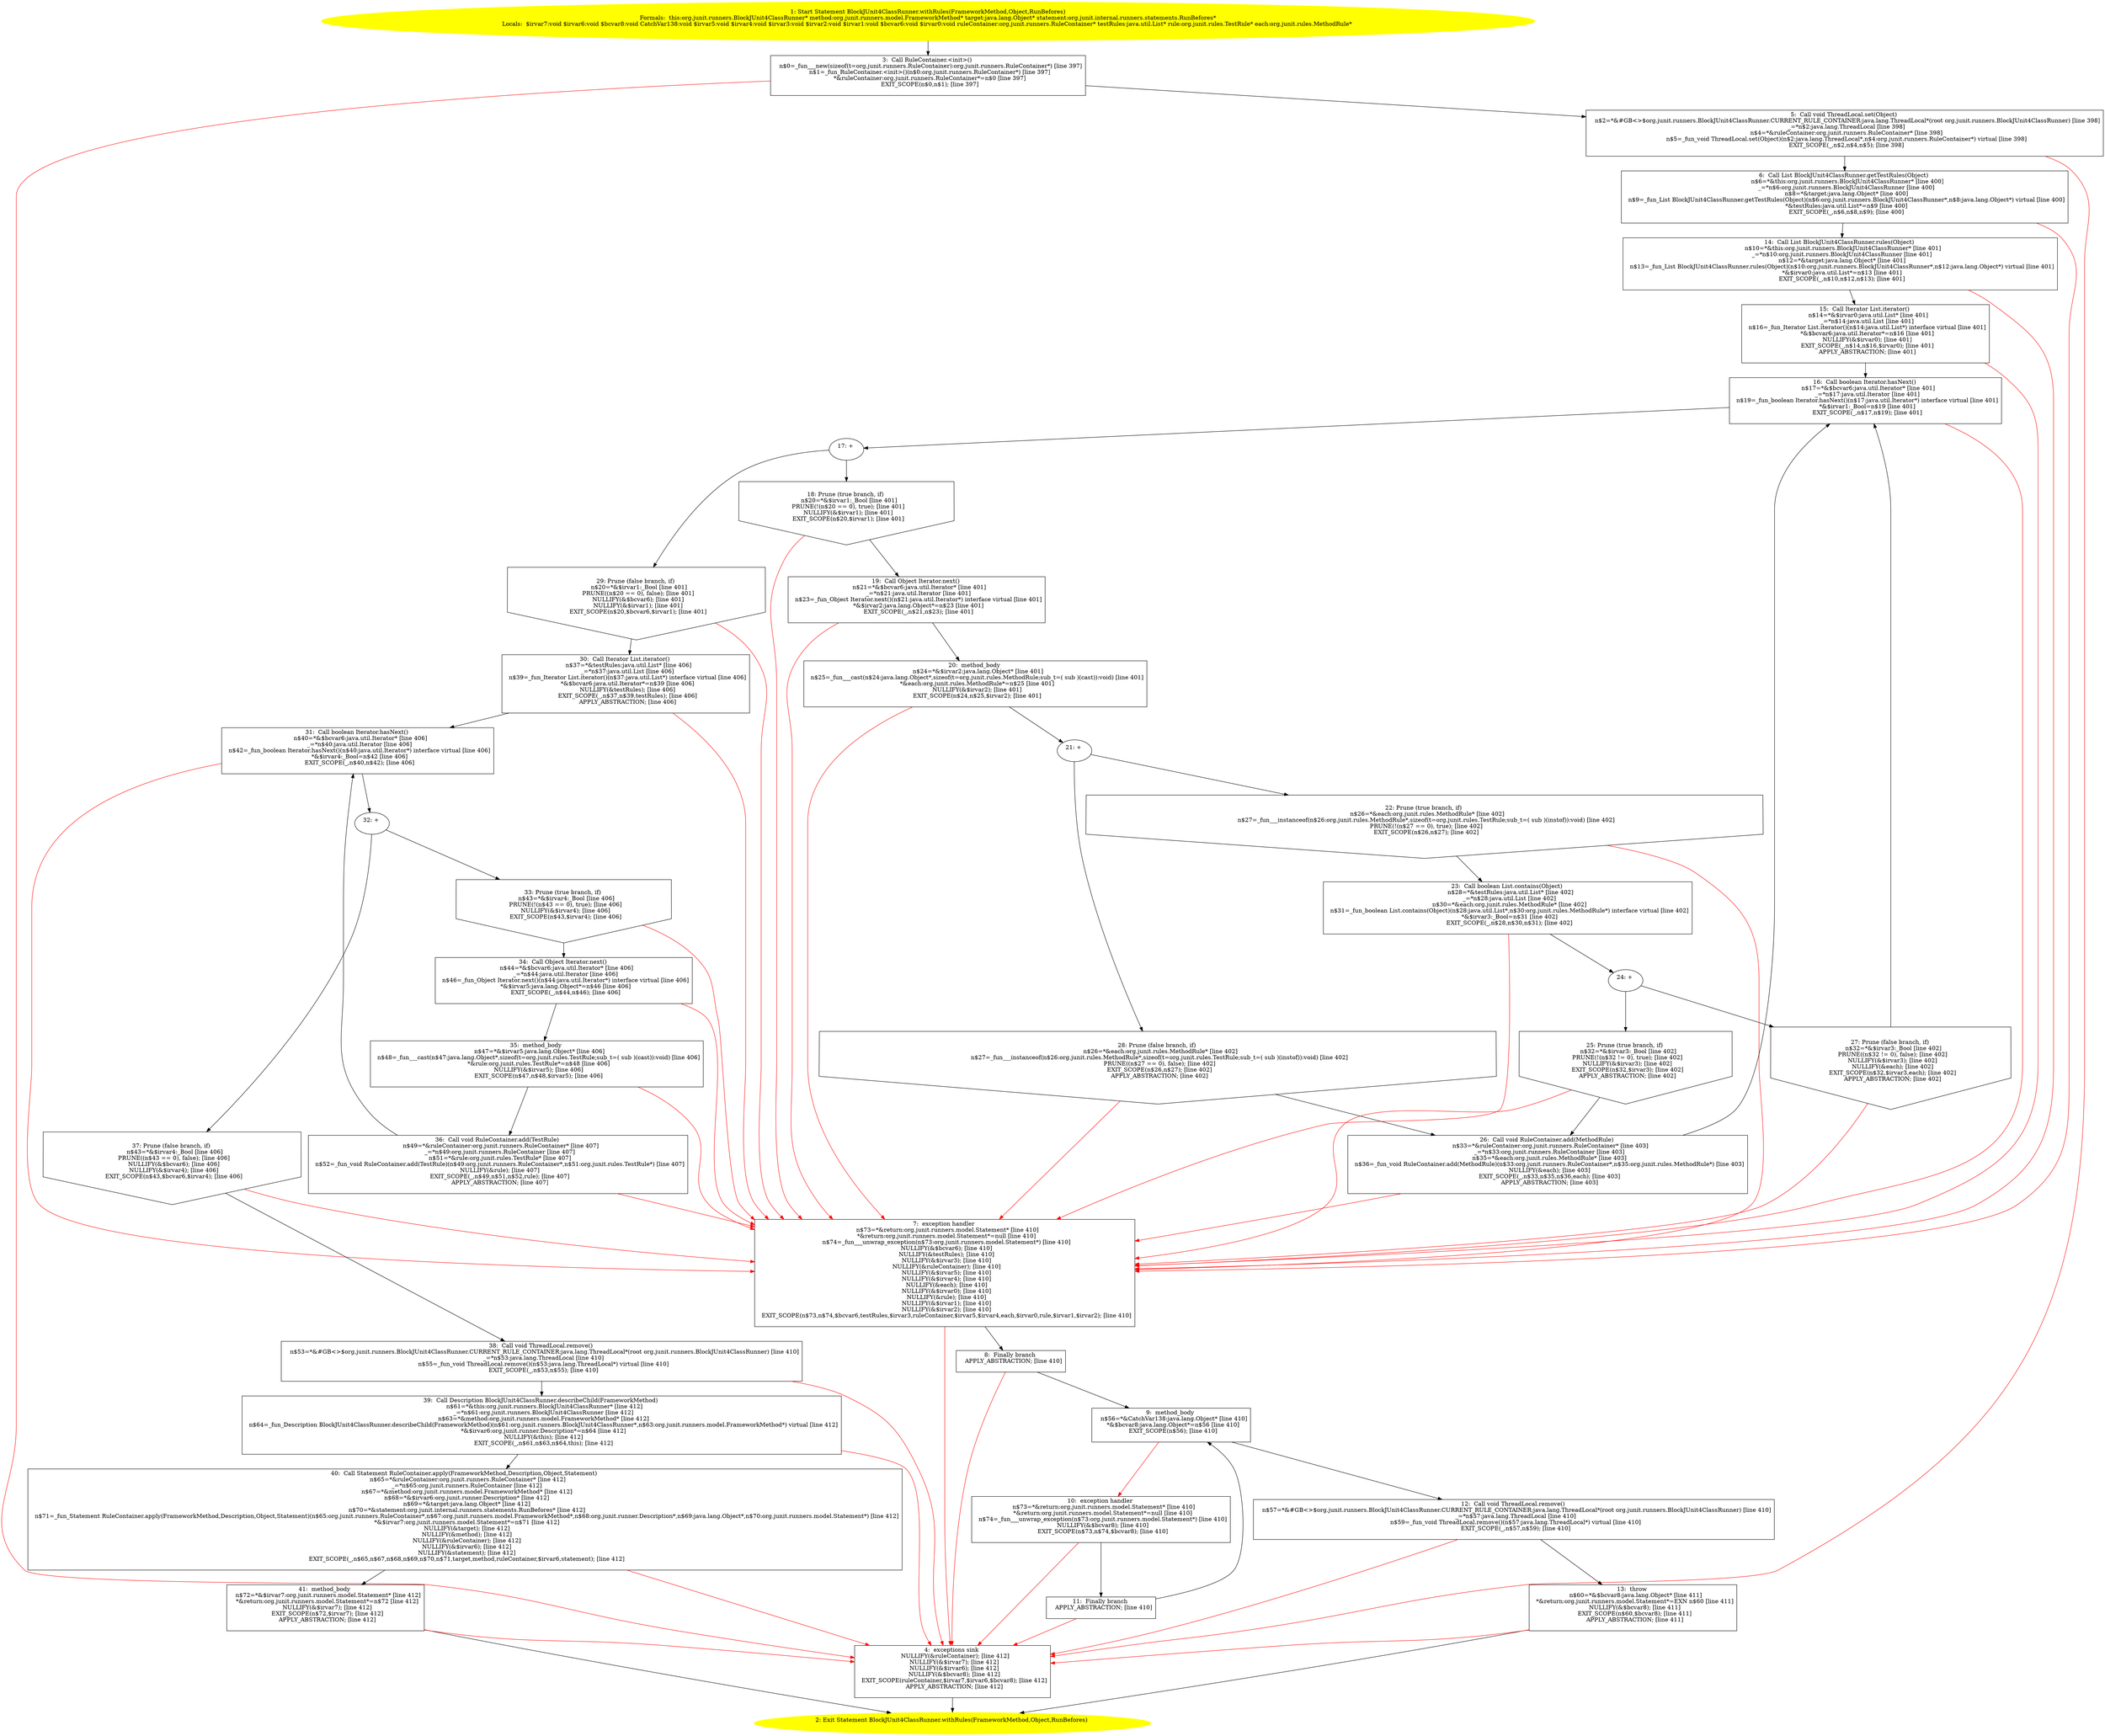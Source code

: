 /* @generated */
digraph cfg {
"org.junit.runners.BlockJUnit4ClassRunner.withRules(org.junit.runners.model.FrameworkMethod,java.lang.d4f6c8bb3f6a6d1f6df0061f8d62e4f9_1" [label="1: Start Statement BlockJUnit4ClassRunner.withRules(FrameworkMethod,Object,RunBefores)\nFormals:  this:org.junit.runners.BlockJUnit4ClassRunner* method:org.junit.runners.model.FrameworkMethod* target:java.lang.Object* statement:org.junit.internal.runners.statements.RunBefores*\nLocals:  $irvar7:void $irvar6:void $bcvar8:void CatchVar138:void $irvar5:void $irvar4:void $irvar3:void $irvar2:void $irvar1:void $bcvar6:void $irvar0:void ruleContainer:org.junit.runners.RuleContainer* testRules:java.util.List* rule:org.junit.rules.TestRule* each:org.junit.rules.MethodRule* \n  " color=yellow style=filled]
	

	 "org.junit.runners.BlockJUnit4ClassRunner.withRules(org.junit.runners.model.FrameworkMethod,java.lang.d4f6c8bb3f6a6d1f6df0061f8d62e4f9_1" -> "org.junit.runners.BlockJUnit4ClassRunner.withRules(org.junit.runners.model.FrameworkMethod,java.lang.d4f6c8bb3f6a6d1f6df0061f8d62e4f9_3" ;
"org.junit.runners.BlockJUnit4ClassRunner.withRules(org.junit.runners.model.FrameworkMethod,java.lang.d4f6c8bb3f6a6d1f6df0061f8d62e4f9_2" [label="2: Exit Statement BlockJUnit4ClassRunner.withRules(FrameworkMethod,Object,RunBefores) \n  " color=yellow style=filled]
	

"org.junit.runners.BlockJUnit4ClassRunner.withRules(org.junit.runners.model.FrameworkMethod,java.lang.d4f6c8bb3f6a6d1f6df0061f8d62e4f9_3" [label="3:  Call RuleContainer.<init>() \n   n$0=_fun___new(sizeof(t=org.junit.runners.RuleContainer):org.junit.runners.RuleContainer*) [line 397]\n  n$1=_fun_RuleContainer.<init>()(n$0:org.junit.runners.RuleContainer*) [line 397]\n  *&ruleContainer:org.junit.runners.RuleContainer*=n$0 [line 397]\n  EXIT_SCOPE(n$0,n$1); [line 397]\n " shape="box"]
	

	 "org.junit.runners.BlockJUnit4ClassRunner.withRules(org.junit.runners.model.FrameworkMethod,java.lang.d4f6c8bb3f6a6d1f6df0061f8d62e4f9_3" -> "org.junit.runners.BlockJUnit4ClassRunner.withRules(org.junit.runners.model.FrameworkMethod,java.lang.d4f6c8bb3f6a6d1f6df0061f8d62e4f9_5" ;
	 "org.junit.runners.BlockJUnit4ClassRunner.withRules(org.junit.runners.model.FrameworkMethod,java.lang.d4f6c8bb3f6a6d1f6df0061f8d62e4f9_3" -> "org.junit.runners.BlockJUnit4ClassRunner.withRules(org.junit.runners.model.FrameworkMethod,java.lang.d4f6c8bb3f6a6d1f6df0061f8d62e4f9_4" [color="red" ];
"org.junit.runners.BlockJUnit4ClassRunner.withRules(org.junit.runners.model.FrameworkMethod,java.lang.d4f6c8bb3f6a6d1f6df0061f8d62e4f9_4" [label="4:  exceptions sink \n   NULLIFY(&ruleContainer); [line 412]\n  NULLIFY(&$irvar7); [line 412]\n  NULLIFY(&$irvar6); [line 412]\n  NULLIFY(&$bcvar8); [line 412]\n  EXIT_SCOPE(ruleContainer,$irvar7,$irvar6,$bcvar8); [line 412]\n  APPLY_ABSTRACTION; [line 412]\n " shape="box"]
	

	 "org.junit.runners.BlockJUnit4ClassRunner.withRules(org.junit.runners.model.FrameworkMethod,java.lang.d4f6c8bb3f6a6d1f6df0061f8d62e4f9_4" -> "org.junit.runners.BlockJUnit4ClassRunner.withRules(org.junit.runners.model.FrameworkMethod,java.lang.d4f6c8bb3f6a6d1f6df0061f8d62e4f9_2" ;
"org.junit.runners.BlockJUnit4ClassRunner.withRules(org.junit.runners.model.FrameworkMethod,java.lang.d4f6c8bb3f6a6d1f6df0061f8d62e4f9_5" [label="5:  Call void ThreadLocal.set(Object) \n   n$2=*&#GB<>$org.junit.runners.BlockJUnit4ClassRunner.CURRENT_RULE_CONTAINER:java.lang.ThreadLocal*(root org.junit.runners.BlockJUnit4ClassRunner) [line 398]\n  _=*n$2:java.lang.ThreadLocal [line 398]\n  n$4=*&ruleContainer:org.junit.runners.RuleContainer* [line 398]\n  n$5=_fun_void ThreadLocal.set(Object)(n$2:java.lang.ThreadLocal*,n$4:org.junit.runners.RuleContainer*) virtual [line 398]\n  EXIT_SCOPE(_,n$2,n$4,n$5); [line 398]\n " shape="box"]
	

	 "org.junit.runners.BlockJUnit4ClassRunner.withRules(org.junit.runners.model.FrameworkMethod,java.lang.d4f6c8bb3f6a6d1f6df0061f8d62e4f9_5" -> "org.junit.runners.BlockJUnit4ClassRunner.withRules(org.junit.runners.model.FrameworkMethod,java.lang.d4f6c8bb3f6a6d1f6df0061f8d62e4f9_6" ;
	 "org.junit.runners.BlockJUnit4ClassRunner.withRules(org.junit.runners.model.FrameworkMethod,java.lang.d4f6c8bb3f6a6d1f6df0061f8d62e4f9_5" -> "org.junit.runners.BlockJUnit4ClassRunner.withRules(org.junit.runners.model.FrameworkMethod,java.lang.d4f6c8bb3f6a6d1f6df0061f8d62e4f9_4" [color="red" ];
"org.junit.runners.BlockJUnit4ClassRunner.withRules(org.junit.runners.model.FrameworkMethod,java.lang.d4f6c8bb3f6a6d1f6df0061f8d62e4f9_6" [label="6:  Call List BlockJUnit4ClassRunner.getTestRules(Object) \n   n$6=*&this:org.junit.runners.BlockJUnit4ClassRunner* [line 400]\n  _=*n$6:org.junit.runners.BlockJUnit4ClassRunner [line 400]\n  n$8=*&target:java.lang.Object* [line 400]\n  n$9=_fun_List BlockJUnit4ClassRunner.getTestRules(Object)(n$6:org.junit.runners.BlockJUnit4ClassRunner*,n$8:java.lang.Object*) virtual [line 400]\n  *&testRules:java.util.List*=n$9 [line 400]\n  EXIT_SCOPE(_,n$6,n$8,n$9); [line 400]\n " shape="box"]
	

	 "org.junit.runners.BlockJUnit4ClassRunner.withRules(org.junit.runners.model.FrameworkMethod,java.lang.d4f6c8bb3f6a6d1f6df0061f8d62e4f9_6" -> "org.junit.runners.BlockJUnit4ClassRunner.withRules(org.junit.runners.model.FrameworkMethod,java.lang.d4f6c8bb3f6a6d1f6df0061f8d62e4f9_14" ;
	 "org.junit.runners.BlockJUnit4ClassRunner.withRules(org.junit.runners.model.FrameworkMethod,java.lang.d4f6c8bb3f6a6d1f6df0061f8d62e4f9_6" -> "org.junit.runners.BlockJUnit4ClassRunner.withRules(org.junit.runners.model.FrameworkMethod,java.lang.d4f6c8bb3f6a6d1f6df0061f8d62e4f9_7" [color="red" ];
"org.junit.runners.BlockJUnit4ClassRunner.withRules(org.junit.runners.model.FrameworkMethod,java.lang.d4f6c8bb3f6a6d1f6df0061f8d62e4f9_7" [label="7:  exception handler \n   n$73=*&return:org.junit.runners.model.Statement* [line 410]\n  *&return:org.junit.runners.model.Statement*=null [line 410]\n  n$74=_fun___unwrap_exception(n$73:org.junit.runners.model.Statement*) [line 410]\n  NULLIFY(&$bcvar6); [line 410]\n  NULLIFY(&testRules); [line 410]\n  NULLIFY(&$irvar3); [line 410]\n  NULLIFY(&ruleContainer); [line 410]\n  NULLIFY(&$irvar5); [line 410]\n  NULLIFY(&$irvar4); [line 410]\n  NULLIFY(&each); [line 410]\n  NULLIFY(&$irvar0); [line 410]\n  NULLIFY(&rule); [line 410]\n  NULLIFY(&$irvar1); [line 410]\n  NULLIFY(&$irvar2); [line 410]\n  EXIT_SCOPE(n$73,n$74,$bcvar6,testRules,$irvar3,ruleContainer,$irvar5,$irvar4,each,$irvar0,rule,$irvar1,$irvar2); [line 410]\n " shape="box"]
	

	 "org.junit.runners.BlockJUnit4ClassRunner.withRules(org.junit.runners.model.FrameworkMethod,java.lang.d4f6c8bb3f6a6d1f6df0061f8d62e4f9_7" -> "org.junit.runners.BlockJUnit4ClassRunner.withRules(org.junit.runners.model.FrameworkMethod,java.lang.d4f6c8bb3f6a6d1f6df0061f8d62e4f9_8" ;
	 "org.junit.runners.BlockJUnit4ClassRunner.withRules(org.junit.runners.model.FrameworkMethod,java.lang.d4f6c8bb3f6a6d1f6df0061f8d62e4f9_7" -> "org.junit.runners.BlockJUnit4ClassRunner.withRules(org.junit.runners.model.FrameworkMethod,java.lang.d4f6c8bb3f6a6d1f6df0061f8d62e4f9_4" [color="red" ];
"org.junit.runners.BlockJUnit4ClassRunner.withRules(org.junit.runners.model.FrameworkMethod,java.lang.d4f6c8bb3f6a6d1f6df0061f8d62e4f9_8" [label="8:  Finally branch \n   APPLY_ABSTRACTION; [line 410]\n " shape="box"]
	

	 "org.junit.runners.BlockJUnit4ClassRunner.withRules(org.junit.runners.model.FrameworkMethod,java.lang.d4f6c8bb3f6a6d1f6df0061f8d62e4f9_8" -> "org.junit.runners.BlockJUnit4ClassRunner.withRules(org.junit.runners.model.FrameworkMethod,java.lang.d4f6c8bb3f6a6d1f6df0061f8d62e4f9_9" ;
	 "org.junit.runners.BlockJUnit4ClassRunner.withRules(org.junit.runners.model.FrameworkMethod,java.lang.d4f6c8bb3f6a6d1f6df0061f8d62e4f9_8" -> "org.junit.runners.BlockJUnit4ClassRunner.withRules(org.junit.runners.model.FrameworkMethod,java.lang.d4f6c8bb3f6a6d1f6df0061f8d62e4f9_4" [color="red" ];
"org.junit.runners.BlockJUnit4ClassRunner.withRules(org.junit.runners.model.FrameworkMethod,java.lang.d4f6c8bb3f6a6d1f6df0061f8d62e4f9_9" [label="9:  method_body \n   n$56=*&CatchVar138:java.lang.Object* [line 410]\n  *&$bcvar8:java.lang.Object*=n$56 [line 410]\n  EXIT_SCOPE(n$56); [line 410]\n " shape="box"]
	

	 "org.junit.runners.BlockJUnit4ClassRunner.withRules(org.junit.runners.model.FrameworkMethod,java.lang.d4f6c8bb3f6a6d1f6df0061f8d62e4f9_9" -> "org.junit.runners.BlockJUnit4ClassRunner.withRules(org.junit.runners.model.FrameworkMethod,java.lang.d4f6c8bb3f6a6d1f6df0061f8d62e4f9_12" ;
	 "org.junit.runners.BlockJUnit4ClassRunner.withRules(org.junit.runners.model.FrameworkMethod,java.lang.d4f6c8bb3f6a6d1f6df0061f8d62e4f9_9" -> "org.junit.runners.BlockJUnit4ClassRunner.withRules(org.junit.runners.model.FrameworkMethod,java.lang.d4f6c8bb3f6a6d1f6df0061f8d62e4f9_10" [color="red" ];
"org.junit.runners.BlockJUnit4ClassRunner.withRules(org.junit.runners.model.FrameworkMethod,java.lang.d4f6c8bb3f6a6d1f6df0061f8d62e4f9_10" [label="10:  exception handler \n   n$73=*&return:org.junit.runners.model.Statement* [line 410]\n  *&return:org.junit.runners.model.Statement*=null [line 410]\n  n$74=_fun___unwrap_exception(n$73:org.junit.runners.model.Statement*) [line 410]\n  NULLIFY(&$bcvar8); [line 410]\n  EXIT_SCOPE(n$73,n$74,$bcvar8); [line 410]\n " shape="box"]
	

	 "org.junit.runners.BlockJUnit4ClassRunner.withRules(org.junit.runners.model.FrameworkMethod,java.lang.d4f6c8bb3f6a6d1f6df0061f8d62e4f9_10" -> "org.junit.runners.BlockJUnit4ClassRunner.withRules(org.junit.runners.model.FrameworkMethod,java.lang.d4f6c8bb3f6a6d1f6df0061f8d62e4f9_11" ;
	 "org.junit.runners.BlockJUnit4ClassRunner.withRules(org.junit.runners.model.FrameworkMethod,java.lang.d4f6c8bb3f6a6d1f6df0061f8d62e4f9_10" -> "org.junit.runners.BlockJUnit4ClassRunner.withRules(org.junit.runners.model.FrameworkMethod,java.lang.d4f6c8bb3f6a6d1f6df0061f8d62e4f9_4" [color="red" ];
"org.junit.runners.BlockJUnit4ClassRunner.withRules(org.junit.runners.model.FrameworkMethod,java.lang.d4f6c8bb3f6a6d1f6df0061f8d62e4f9_11" [label="11:  Finally branch \n   APPLY_ABSTRACTION; [line 410]\n " shape="box"]
	

	 "org.junit.runners.BlockJUnit4ClassRunner.withRules(org.junit.runners.model.FrameworkMethod,java.lang.d4f6c8bb3f6a6d1f6df0061f8d62e4f9_11" -> "org.junit.runners.BlockJUnit4ClassRunner.withRules(org.junit.runners.model.FrameworkMethod,java.lang.d4f6c8bb3f6a6d1f6df0061f8d62e4f9_9" ;
	 "org.junit.runners.BlockJUnit4ClassRunner.withRules(org.junit.runners.model.FrameworkMethod,java.lang.d4f6c8bb3f6a6d1f6df0061f8d62e4f9_11" -> "org.junit.runners.BlockJUnit4ClassRunner.withRules(org.junit.runners.model.FrameworkMethod,java.lang.d4f6c8bb3f6a6d1f6df0061f8d62e4f9_4" [color="red" ];
"org.junit.runners.BlockJUnit4ClassRunner.withRules(org.junit.runners.model.FrameworkMethod,java.lang.d4f6c8bb3f6a6d1f6df0061f8d62e4f9_12" [label="12:  Call void ThreadLocal.remove() \n   n$57=*&#GB<>$org.junit.runners.BlockJUnit4ClassRunner.CURRENT_RULE_CONTAINER:java.lang.ThreadLocal*(root org.junit.runners.BlockJUnit4ClassRunner) [line 410]\n  _=*n$57:java.lang.ThreadLocal [line 410]\n  n$59=_fun_void ThreadLocal.remove()(n$57:java.lang.ThreadLocal*) virtual [line 410]\n  EXIT_SCOPE(_,n$57,n$59); [line 410]\n " shape="box"]
	

	 "org.junit.runners.BlockJUnit4ClassRunner.withRules(org.junit.runners.model.FrameworkMethod,java.lang.d4f6c8bb3f6a6d1f6df0061f8d62e4f9_12" -> "org.junit.runners.BlockJUnit4ClassRunner.withRules(org.junit.runners.model.FrameworkMethod,java.lang.d4f6c8bb3f6a6d1f6df0061f8d62e4f9_13" ;
	 "org.junit.runners.BlockJUnit4ClassRunner.withRules(org.junit.runners.model.FrameworkMethod,java.lang.d4f6c8bb3f6a6d1f6df0061f8d62e4f9_12" -> "org.junit.runners.BlockJUnit4ClassRunner.withRules(org.junit.runners.model.FrameworkMethod,java.lang.d4f6c8bb3f6a6d1f6df0061f8d62e4f9_4" [color="red" ];
"org.junit.runners.BlockJUnit4ClassRunner.withRules(org.junit.runners.model.FrameworkMethod,java.lang.d4f6c8bb3f6a6d1f6df0061f8d62e4f9_13" [label="13:  throw \n   n$60=*&$bcvar8:java.lang.Object* [line 411]\n  *&return:org.junit.runners.model.Statement*=EXN n$60 [line 411]\n  NULLIFY(&$bcvar8); [line 411]\n  EXIT_SCOPE(n$60,$bcvar8); [line 411]\n  APPLY_ABSTRACTION; [line 411]\n " shape="box"]
	

	 "org.junit.runners.BlockJUnit4ClassRunner.withRules(org.junit.runners.model.FrameworkMethod,java.lang.d4f6c8bb3f6a6d1f6df0061f8d62e4f9_13" -> "org.junit.runners.BlockJUnit4ClassRunner.withRules(org.junit.runners.model.FrameworkMethod,java.lang.d4f6c8bb3f6a6d1f6df0061f8d62e4f9_2" ;
	 "org.junit.runners.BlockJUnit4ClassRunner.withRules(org.junit.runners.model.FrameworkMethod,java.lang.d4f6c8bb3f6a6d1f6df0061f8d62e4f9_13" -> "org.junit.runners.BlockJUnit4ClassRunner.withRules(org.junit.runners.model.FrameworkMethod,java.lang.d4f6c8bb3f6a6d1f6df0061f8d62e4f9_4" [color="red" ];
"org.junit.runners.BlockJUnit4ClassRunner.withRules(org.junit.runners.model.FrameworkMethod,java.lang.d4f6c8bb3f6a6d1f6df0061f8d62e4f9_14" [label="14:  Call List BlockJUnit4ClassRunner.rules(Object) \n   n$10=*&this:org.junit.runners.BlockJUnit4ClassRunner* [line 401]\n  _=*n$10:org.junit.runners.BlockJUnit4ClassRunner [line 401]\n  n$12=*&target:java.lang.Object* [line 401]\n  n$13=_fun_List BlockJUnit4ClassRunner.rules(Object)(n$10:org.junit.runners.BlockJUnit4ClassRunner*,n$12:java.lang.Object*) virtual [line 401]\n  *&$irvar0:java.util.List*=n$13 [line 401]\n  EXIT_SCOPE(_,n$10,n$12,n$13); [line 401]\n " shape="box"]
	

	 "org.junit.runners.BlockJUnit4ClassRunner.withRules(org.junit.runners.model.FrameworkMethod,java.lang.d4f6c8bb3f6a6d1f6df0061f8d62e4f9_14" -> "org.junit.runners.BlockJUnit4ClassRunner.withRules(org.junit.runners.model.FrameworkMethod,java.lang.d4f6c8bb3f6a6d1f6df0061f8d62e4f9_15" ;
	 "org.junit.runners.BlockJUnit4ClassRunner.withRules(org.junit.runners.model.FrameworkMethod,java.lang.d4f6c8bb3f6a6d1f6df0061f8d62e4f9_14" -> "org.junit.runners.BlockJUnit4ClassRunner.withRules(org.junit.runners.model.FrameworkMethod,java.lang.d4f6c8bb3f6a6d1f6df0061f8d62e4f9_7" [color="red" ];
"org.junit.runners.BlockJUnit4ClassRunner.withRules(org.junit.runners.model.FrameworkMethod,java.lang.d4f6c8bb3f6a6d1f6df0061f8d62e4f9_15" [label="15:  Call Iterator List.iterator() \n   n$14=*&$irvar0:java.util.List* [line 401]\n  _=*n$14:java.util.List [line 401]\n  n$16=_fun_Iterator List.iterator()(n$14:java.util.List*) interface virtual [line 401]\n  *&$bcvar6:java.util.Iterator*=n$16 [line 401]\n  NULLIFY(&$irvar0); [line 401]\n  EXIT_SCOPE(_,n$14,n$16,$irvar0); [line 401]\n  APPLY_ABSTRACTION; [line 401]\n " shape="box"]
	

	 "org.junit.runners.BlockJUnit4ClassRunner.withRules(org.junit.runners.model.FrameworkMethod,java.lang.d4f6c8bb3f6a6d1f6df0061f8d62e4f9_15" -> "org.junit.runners.BlockJUnit4ClassRunner.withRules(org.junit.runners.model.FrameworkMethod,java.lang.d4f6c8bb3f6a6d1f6df0061f8d62e4f9_16" ;
	 "org.junit.runners.BlockJUnit4ClassRunner.withRules(org.junit.runners.model.FrameworkMethod,java.lang.d4f6c8bb3f6a6d1f6df0061f8d62e4f9_15" -> "org.junit.runners.BlockJUnit4ClassRunner.withRules(org.junit.runners.model.FrameworkMethod,java.lang.d4f6c8bb3f6a6d1f6df0061f8d62e4f9_7" [color="red" ];
"org.junit.runners.BlockJUnit4ClassRunner.withRules(org.junit.runners.model.FrameworkMethod,java.lang.d4f6c8bb3f6a6d1f6df0061f8d62e4f9_16" [label="16:  Call boolean Iterator.hasNext() \n   n$17=*&$bcvar6:java.util.Iterator* [line 401]\n  _=*n$17:java.util.Iterator [line 401]\n  n$19=_fun_boolean Iterator.hasNext()(n$17:java.util.Iterator*) interface virtual [line 401]\n  *&$irvar1:_Bool=n$19 [line 401]\n  EXIT_SCOPE(_,n$17,n$19); [line 401]\n " shape="box"]
	

	 "org.junit.runners.BlockJUnit4ClassRunner.withRules(org.junit.runners.model.FrameworkMethod,java.lang.d4f6c8bb3f6a6d1f6df0061f8d62e4f9_16" -> "org.junit.runners.BlockJUnit4ClassRunner.withRules(org.junit.runners.model.FrameworkMethod,java.lang.d4f6c8bb3f6a6d1f6df0061f8d62e4f9_17" ;
	 "org.junit.runners.BlockJUnit4ClassRunner.withRules(org.junit.runners.model.FrameworkMethod,java.lang.d4f6c8bb3f6a6d1f6df0061f8d62e4f9_16" -> "org.junit.runners.BlockJUnit4ClassRunner.withRules(org.junit.runners.model.FrameworkMethod,java.lang.d4f6c8bb3f6a6d1f6df0061f8d62e4f9_7" [color="red" ];
"org.junit.runners.BlockJUnit4ClassRunner.withRules(org.junit.runners.model.FrameworkMethod,java.lang.d4f6c8bb3f6a6d1f6df0061f8d62e4f9_17" [label="17: + \n  " ]
	

	 "org.junit.runners.BlockJUnit4ClassRunner.withRules(org.junit.runners.model.FrameworkMethod,java.lang.d4f6c8bb3f6a6d1f6df0061f8d62e4f9_17" -> "org.junit.runners.BlockJUnit4ClassRunner.withRules(org.junit.runners.model.FrameworkMethod,java.lang.d4f6c8bb3f6a6d1f6df0061f8d62e4f9_18" ;
	 "org.junit.runners.BlockJUnit4ClassRunner.withRules(org.junit.runners.model.FrameworkMethod,java.lang.d4f6c8bb3f6a6d1f6df0061f8d62e4f9_17" -> "org.junit.runners.BlockJUnit4ClassRunner.withRules(org.junit.runners.model.FrameworkMethod,java.lang.d4f6c8bb3f6a6d1f6df0061f8d62e4f9_29" ;
"org.junit.runners.BlockJUnit4ClassRunner.withRules(org.junit.runners.model.FrameworkMethod,java.lang.d4f6c8bb3f6a6d1f6df0061f8d62e4f9_18" [label="18: Prune (true branch, if) \n   n$20=*&$irvar1:_Bool [line 401]\n  PRUNE(!(n$20 == 0), true); [line 401]\n  NULLIFY(&$irvar1); [line 401]\n  EXIT_SCOPE(n$20,$irvar1); [line 401]\n " shape="invhouse"]
	

	 "org.junit.runners.BlockJUnit4ClassRunner.withRules(org.junit.runners.model.FrameworkMethod,java.lang.d4f6c8bb3f6a6d1f6df0061f8d62e4f9_18" -> "org.junit.runners.BlockJUnit4ClassRunner.withRules(org.junit.runners.model.FrameworkMethod,java.lang.d4f6c8bb3f6a6d1f6df0061f8d62e4f9_19" ;
	 "org.junit.runners.BlockJUnit4ClassRunner.withRules(org.junit.runners.model.FrameworkMethod,java.lang.d4f6c8bb3f6a6d1f6df0061f8d62e4f9_18" -> "org.junit.runners.BlockJUnit4ClassRunner.withRules(org.junit.runners.model.FrameworkMethod,java.lang.d4f6c8bb3f6a6d1f6df0061f8d62e4f9_7" [color="red" ];
"org.junit.runners.BlockJUnit4ClassRunner.withRules(org.junit.runners.model.FrameworkMethod,java.lang.d4f6c8bb3f6a6d1f6df0061f8d62e4f9_19" [label="19:  Call Object Iterator.next() \n   n$21=*&$bcvar6:java.util.Iterator* [line 401]\n  _=*n$21:java.util.Iterator [line 401]\n  n$23=_fun_Object Iterator.next()(n$21:java.util.Iterator*) interface virtual [line 401]\n  *&$irvar2:java.lang.Object*=n$23 [line 401]\n  EXIT_SCOPE(_,n$21,n$23); [line 401]\n " shape="box"]
	

	 "org.junit.runners.BlockJUnit4ClassRunner.withRules(org.junit.runners.model.FrameworkMethod,java.lang.d4f6c8bb3f6a6d1f6df0061f8d62e4f9_19" -> "org.junit.runners.BlockJUnit4ClassRunner.withRules(org.junit.runners.model.FrameworkMethod,java.lang.d4f6c8bb3f6a6d1f6df0061f8d62e4f9_20" ;
	 "org.junit.runners.BlockJUnit4ClassRunner.withRules(org.junit.runners.model.FrameworkMethod,java.lang.d4f6c8bb3f6a6d1f6df0061f8d62e4f9_19" -> "org.junit.runners.BlockJUnit4ClassRunner.withRules(org.junit.runners.model.FrameworkMethod,java.lang.d4f6c8bb3f6a6d1f6df0061f8d62e4f9_7" [color="red" ];
"org.junit.runners.BlockJUnit4ClassRunner.withRules(org.junit.runners.model.FrameworkMethod,java.lang.d4f6c8bb3f6a6d1f6df0061f8d62e4f9_20" [label="20:  method_body \n   n$24=*&$irvar2:java.lang.Object* [line 401]\n  n$25=_fun___cast(n$24:java.lang.Object*,sizeof(t=org.junit.rules.MethodRule;sub_t=( sub )(cast)):void) [line 401]\n  *&each:org.junit.rules.MethodRule*=n$25 [line 401]\n  NULLIFY(&$irvar2); [line 401]\n  EXIT_SCOPE(n$24,n$25,$irvar2); [line 401]\n " shape="box"]
	

	 "org.junit.runners.BlockJUnit4ClassRunner.withRules(org.junit.runners.model.FrameworkMethod,java.lang.d4f6c8bb3f6a6d1f6df0061f8d62e4f9_20" -> "org.junit.runners.BlockJUnit4ClassRunner.withRules(org.junit.runners.model.FrameworkMethod,java.lang.d4f6c8bb3f6a6d1f6df0061f8d62e4f9_21" ;
	 "org.junit.runners.BlockJUnit4ClassRunner.withRules(org.junit.runners.model.FrameworkMethod,java.lang.d4f6c8bb3f6a6d1f6df0061f8d62e4f9_20" -> "org.junit.runners.BlockJUnit4ClassRunner.withRules(org.junit.runners.model.FrameworkMethod,java.lang.d4f6c8bb3f6a6d1f6df0061f8d62e4f9_7" [color="red" ];
"org.junit.runners.BlockJUnit4ClassRunner.withRules(org.junit.runners.model.FrameworkMethod,java.lang.d4f6c8bb3f6a6d1f6df0061f8d62e4f9_21" [label="21: + \n  " ]
	

	 "org.junit.runners.BlockJUnit4ClassRunner.withRules(org.junit.runners.model.FrameworkMethod,java.lang.d4f6c8bb3f6a6d1f6df0061f8d62e4f9_21" -> "org.junit.runners.BlockJUnit4ClassRunner.withRules(org.junit.runners.model.FrameworkMethod,java.lang.d4f6c8bb3f6a6d1f6df0061f8d62e4f9_22" ;
	 "org.junit.runners.BlockJUnit4ClassRunner.withRules(org.junit.runners.model.FrameworkMethod,java.lang.d4f6c8bb3f6a6d1f6df0061f8d62e4f9_21" -> "org.junit.runners.BlockJUnit4ClassRunner.withRules(org.junit.runners.model.FrameworkMethod,java.lang.d4f6c8bb3f6a6d1f6df0061f8d62e4f9_28" ;
"org.junit.runners.BlockJUnit4ClassRunner.withRules(org.junit.runners.model.FrameworkMethod,java.lang.d4f6c8bb3f6a6d1f6df0061f8d62e4f9_22" [label="22: Prune (true branch, if) \n   n$26=*&each:org.junit.rules.MethodRule* [line 402]\n  n$27=_fun___instanceof(n$26:org.junit.rules.MethodRule*,sizeof(t=org.junit.rules.TestRule;sub_t=( sub )(instof)):void) [line 402]\n  PRUNE(!(n$27 == 0), true); [line 402]\n  EXIT_SCOPE(n$26,n$27); [line 402]\n " shape="invhouse"]
	

	 "org.junit.runners.BlockJUnit4ClassRunner.withRules(org.junit.runners.model.FrameworkMethod,java.lang.d4f6c8bb3f6a6d1f6df0061f8d62e4f9_22" -> "org.junit.runners.BlockJUnit4ClassRunner.withRules(org.junit.runners.model.FrameworkMethod,java.lang.d4f6c8bb3f6a6d1f6df0061f8d62e4f9_23" ;
	 "org.junit.runners.BlockJUnit4ClassRunner.withRules(org.junit.runners.model.FrameworkMethod,java.lang.d4f6c8bb3f6a6d1f6df0061f8d62e4f9_22" -> "org.junit.runners.BlockJUnit4ClassRunner.withRules(org.junit.runners.model.FrameworkMethod,java.lang.d4f6c8bb3f6a6d1f6df0061f8d62e4f9_7" [color="red" ];
"org.junit.runners.BlockJUnit4ClassRunner.withRules(org.junit.runners.model.FrameworkMethod,java.lang.d4f6c8bb3f6a6d1f6df0061f8d62e4f9_23" [label="23:  Call boolean List.contains(Object) \n   n$28=*&testRules:java.util.List* [line 402]\n  _=*n$28:java.util.List [line 402]\n  n$30=*&each:org.junit.rules.MethodRule* [line 402]\n  n$31=_fun_boolean List.contains(Object)(n$28:java.util.List*,n$30:org.junit.rules.MethodRule*) interface virtual [line 402]\n  *&$irvar3:_Bool=n$31 [line 402]\n  EXIT_SCOPE(_,n$28,n$30,n$31); [line 402]\n " shape="box"]
	

	 "org.junit.runners.BlockJUnit4ClassRunner.withRules(org.junit.runners.model.FrameworkMethod,java.lang.d4f6c8bb3f6a6d1f6df0061f8d62e4f9_23" -> "org.junit.runners.BlockJUnit4ClassRunner.withRules(org.junit.runners.model.FrameworkMethod,java.lang.d4f6c8bb3f6a6d1f6df0061f8d62e4f9_24" ;
	 "org.junit.runners.BlockJUnit4ClassRunner.withRules(org.junit.runners.model.FrameworkMethod,java.lang.d4f6c8bb3f6a6d1f6df0061f8d62e4f9_23" -> "org.junit.runners.BlockJUnit4ClassRunner.withRules(org.junit.runners.model.FrameworkMethod,java.lang.d4f6c8bb3f6a6d1f6df0061f8d62e4f9_7" [color="red" ];
"org.junit.runners.BlockJUnit4ClassRunner.withRules(org.junit.runners.model.FrameworkMethod,java.lang.d4f6c8bb3f6a6d1f6df0061f8d62e4f9_24" [label="24: + \n  " ]
	

	 "org.junit.runners.BlockJUnit4ClassRunner.withRules(org.junit.runners.model.FrameworkMethod,java.lang.d4f6c8bb3f6a6d1f6df0061f8d62e4f9_24" -> "org.junit.runners.BlockJUnit4ClassRunner.withRules(org.junit.runners.model.FrameworkMethod,java.lang.d4f6c8bb3f6a6d1f6df0061f8d62e4f9_25" ;
	 "org.junit.runners.BlockJUnit4ClassRunner.withRules(org.junit.runners.model.FrameworkMethod,java.lang.d4f6c8bb3f6a6d1f6df0061f8d62e4f9_24" -> "org.junit.runners.BlockJUnit4ClassRunner.withRules(org.junit.runners.model.FrameworkMethod,java.lang.d4f6c8bb3f6a6d1f6df0061f8d62e4f9_27" ;
"org.junit.runners.BlockJUnit4ClassRunner.withRules(org.junit.runners.model.FrameworkMethod,java.lang.d4f6c8bb3f6a6d1f6df0061f8d62e4f9_25" [label="25: Prune (true branch, if) \n   n$32=*&$irvar3:_Bool [line 402]\n  PRUNE(!(n$32 != 0), true); [line 402]\n  NULLIFY(&$irvar3); [line 402]\n  EXIT_SCOPE(n$32,$irvar3); [line 402]\n  APPLY_ABSTRACTION; [line 402]\n " shape="invhouse"]
	

	 "org.junit.runners.BlockJUnit4ClassRunner.withRules(org.junit.runners.model.FrameworkMethod,java.lang.d4f6c8bb3f6a6d1f6df0061f8d62e4f9_25" -> "org.junit.runners.BlockJUnit4ClassRunner.withRules(org.junit.runners.model.FrameworkMethod,java.lang.d4f6c8bb3f6a6d1f6df0061f8d62e4f9_26" ;
	 "org.junit.runners.BlockJUnit4ClassRunner.withRules(org.junit.runners.model.FrameworkMethod,java.lang.d4f6c8bb3f6a6d1f6df0061f8d62e4f9_25" -> "org.junit.runners.BlockJUnit4ClassRunner.withRules(org.junit.runners.model.FrameworkMethod,java.lang.d4f6c8bb3f6a6d1f6df0061f8d62e4f9_7" [color="red" ];
"org.junit.runners.BlockJUnit4ClassRunner.withRules(org.junit.runners.model.FrameworkMethod,java.lang.d4f6c8bb3f6a6d1f6df0061f8d62e4f9_26" [label="26:  Call void RuleContainer.add(MethodRule) \n   n$33=*&ruleContainer:org.junit.runners.RuleContainer* [line 403]\n  _=*n$33:org.junit.runners.RuleContainer [line 403]\n  n$35=*&each:org.junit.rules.MethodRule* [line 403]\n  n$36=_fun_void RuleContainer.add(MethodRule)(n$33:org.junit.runners.RuleContainer*,n$35:org.junit.rules.MethodRule*) [line 403]\n  NULLIFY(&each); [line 403]\n  EXIT_SCOPE(_,n$33,n$35,n$36,each); [line 403]\n  APPLY_ABSTRACTION; [line 403]\n " shape="box"]
	

	 "org.junit.runners.BlockJUnit4ClassRunner.withRules(org.junit.runners.model.FrameworkMethod,java.lang.d4f6c8bb3f6a6d1f6df0061f8d62e4f9_26" -> "org.junit.runners.BlockJUnit4ClassRunner.withRules(org.junit.runners.model.FrameworkMethod,java.lang.d4f6c8bb3f6a6d1f6df0061f8d62e4f9_16" ;
	 "org.junit.runners.BlockJUnit4ClassRunner.withRules(org.junit.runners.model.FrameworkMethod,java.lang.d4f6c8bb3f6a6d1f6df0061f8d62e4f9_26" -> "org.junit.runners.BlockJUnit4ClassRunner.withRules(org.junit.runners.model.FrameworkMethod,java.lang.d4f6c8bb3f6a6d1f6df0061f8d62e4f9_7" [color="red" ];
"org.junit.runners.BlockJUnit4ClassRunner.withRules(org.junit.runners.model.FrameworkMethod,java.lang.d4f6c8bb3f6a6d1f6df0061f8d62e4f9_27" [label="27: Prune (false branch, if) \n   n$32=*&$irvar3:_Bool [line 402]\n  PRUNE((n$32 != 0), false); [line 402]\n  NULLIFY(&$irvar3); [line 402]\n  NULLIFY(&each); [line 402]\n  EXIT_SCOPE(n$32,$irvar3,each); [line 402]\n  APPLY_ABSTRACTION; [line 402]\n " shape="invhouse"]
	

	 "org.junit.runners.BlockJUnit4ClassRunner.withRules(org.junit.runners.model.FrameworkMethod,java.lang.d4f6c8bb3f6a6d1f6df0061f8d62e4f9_27" -> "org.junit.runners.BlockJUnit4ClassRunner.withRules(org.junit.runners.model.FrameworkMethod,java.lang.d4f6c8bb3f6a6d1f6df0061f8d62e4f9_16" ;
	 "org.junit.runners.BlockJUnit4ClassRunner.withRules(org.junit.runners.model.FrameworkMethod,java.lang.d4f6c8bb3f6a6d1f6df0061f8d62e4f9_27" -> "org.junit.runners.BlockJUnit4ClassRunner.withRules(org.junit.runners.model.FrameworkMethod,java.lang.d4f6c8bb3f6a6d1f6df0061f8d62e4f9_7" [color="red" ];
"org.junit.runners.BlockJUnit4ClassRunner.withRules(org.junit.runners.model.FrameworkMethod,java.lang.d4f6c8bb3f6a6d1f6df0061f8d62e4f9_28" [label="28: Prune (false branch, if) \n   n$26=*&each:org.junit.rules.MethodRule* [line 402]\n  n$27=_fun___instanceof(n$26:org.junit.rules.MethodRule*,sizeof(t=org.junit.rules.TestRule;sub_t=( sub )(instof)):void) [line 402]\n  PRUNE((n$27 == 0), false); [line 402]\n  EXIT_SCOPE(n$26,n$27); [line 402]\n  APPLY_ABSTRACTION; [line 402]\n " shape="invhouse"]
	

	 "org.junit.runners.BlockJUnit4ClassRunner.withRules(org.junit.runners.model.FrameworkMethod,java.lang.d4f6c8bb3f6a6d1f6df0061f8d62e4f9_28" -> "org.junit.runners.BlockJUnit4ClassRunner.withRules(org.junit.runners.model.FrameworkMethod,java.lang.d4f6c8bb3f6a6d1f6df0061f8d62e4f9_26" ;
	 "org.junit.runners.BlockJUnit4ClassRunner.withRules(org.junit.runners.model.FrameworkMethod,java.lang.d4f6c8bb3f6a6d1f6df0061f8d62e4f9_28" -> "org.junit.runners.BlockJUnit4ClassRunner.withRules(org.junit.runners.model.FrameworkMethod,java.lang.d4f6c8bb3f6a6d1f6df0061f8d62e4f9_7" [color="red" ];
"org.junit.runners.BlockJUnit4ClassRunner.withRules(org.junit.runners.model.FrameworkMethod,java.lang.d4f6c8bb3f6a6d1f6df0061f8d62e4f9_29" [label="29: Prune (false branch, if) \n   n$20=*&$irvar1:_Bool [line 401]\n  PRUNE((n$20 == 0), false); [line 401]\n  NULLIFY(&$bcvar6); [line 401]\n  NULLIFY(&$irvar1); [line 401]\n  EXIT_SCOPE(n$20,$bcvar6,$irvar1); [line 401]\n " shape="invhouse"]
	

	 "org.junit.runners.BlockJUnit4ClassRunner.withRules(org.junit.runners.model.FrameworkMethod,java.lang.d4f6c8bb3f6a6d1f6df0061f8d62e4f9_29" -> "org.junit.runners.BlockJUnit4ClassRunner.withRules(org.junit.runners.model.FrameworkMethod,java.lang.d4f6c8bb3f6a6d1f6df0061f8d62e4f9_30" ;
	 "org.junit.runners.BlockJUnit4ClassRunner.withRules(org.junit.runners.model.FrameworkMethod,java.lang.d4f6c8bb3f6a6d1f6df0061f8d62e4f9_29" -> "org.junit.runners.BlockJUnit4ClassRunner.withRules(org.junit.runners.model.FrameworkMethod,java.lang.d4f6c8bb3f6a6d1f6df0061f8d62e4f9_7" [color="red" ];
"org.junit.runners.BlockJUnit4ClassRunner.withRules(org.junit.runners.model.FrameworkMethod,java.lang.d4f6c8bb3f6a6d1f6df0061f8d62e4f9_30" [label="30:  Call Iterator List.iterator() \n   n$37=*&testRules:java.util.List* [line 406]\n  _=*n$37:java.util.List [line 406]\n  n$39=_fun_Iterator List.iterator()(n$37:java.util.List*) interface virtual [line 406]\n  *&$bcvar6:java.util.Iterator*=n$39 [line 406]\n  NULLIFY(&testRules); [line 406]\n  EXIT_SCOPE(_,n$37,n$39,testRules); [line 406]\n  APPLY_ABSTRACTION; [line 406]\n " shape="box"]
	

	 "org.junit.runners.BlockJUnit4ClassRunner.withRules(org.junit.runners.model.FrameworkMethod,java.lang.d4f6c8bb3f6a6d1f6df0061f8d62e4f9_30" -> "org.junit.runners.BlockJUnit4ClassRunner.withRules(org.junit.runners.model.FrameworkMethod,java.lang.d4f6c8bb3f6a6d1f6df0061f8d62e4f9_31" ;
	 "org.junit.runners.BlockJUnit4ClassRunner.withRules(org.junit.runners.model.FrameworkMethod,java.lang.d4f6c8bb3f6a6d1f6df0061f8d62e4f9_30" -> "org.junit.runners.BlockJUnit4ClassRunner.withRules(org.junit.runners.model.FrameworkMethod,java.lang.d4f6c8bb3f6a6d1f6df0061f8d62e4f9_7" [color="red" ];
"org.junit.runners.BlockJUnit4ClassRunner.withRules(org.junit.runners.model.FrameworkMethod,java.lang.d4f6c8bb3f6a6d1f6df0061f8d62e4f9_31" [label="31:  Call boolean Iterator.hasNext() \n   n$40=*&$bcvar6:java.util.Iterator* [line 406]\n  _=*n$40:java.util.Iterator [line 406]\n  n$42=_fun_boolean Iterator.hasNext()(n$40:java.util.Iterator*) interface virtual [line 406]\n  *&$irvar4:_Bool=n$42 [line 406]\n  EXIT_SCOPE(_,n$40,n$42); [line 406]\n " shape="box"]
	

	 "org.junit.runners.BlockJUnit4ClassRunner.withRules(org.junit.runners.model.FrameworkMethod,java.lang.d4f6c8bb3f6a6d1f6df0061f8d62e4f9_31" -> "org.junit.runners.BlockJUnit4ClassRunner.withRules(org.junit.runners.model.FrameworkMethod,java.lang.d4f6c8bb3f6a6d1f6df0061f8d62e4f9_32" ;
	 "org.junit.runners.BlockJUnit4ClassRunner.withRules(org.junit.runners.model.FrameworkMethod,java.lang.d4f6c8bb3f6a6d1f6df0061f8d62e4f9_31" -> "org.junit.runners.BlockJUnit4ClassRunner.withRules(org.junit.runners.model.FrameworkMethod,java.lang.d4f6c8bb3f6a6d1f6df0061f8d62e4f9_7" [color="red" ];
"org.junit.runners.BlockJUnit4ClassRunner.withRules(org.junit.runners.model.FrameworkMethod,java.lang.d4f6c8bb3f6a6d1f6df0061f8d62e4f9_32" [label="32: + \n  " ]
	

	 "org.junit.runners.BlockJUnit4ClassRunner.withRules(org.junit.runners.model.FrameworkMethod,java.lang.d4f6c8bb3f6a6d1f6df0061f8d62e4f9_32" -> "org.junit.runners.BlockJUnit4ClassRunner.withRules(org.junit.runners.model.FrameworkMethod,java.lang.d4f6c8bb3f6a6d1f6df0061f8d62e4f9_33" ;
	 "org.junit.runners.BlockJUnit4ClassRunner.withRules(org.junit.runners.model.FrameworkMethod,java.lang.d4f6c8bb3f6a6d1f6df0061f8d62e4f9_32" -> "org.junit.runners.BlockJUnit4ClassRunner.withRules(org.junit.runners.model.FrameworkMethod,java.lang.d4f6c8bb3f6a6d1f6df0061f8d62e4f9_37" ;
"org.junit.runners.BlockJUnit4ClassRunner.withRules(org.junit.runners.model.FrameworkMethod,java.lang.d4f6c8bb3f6a6d1f6df0061f8d62e4f9_33" [label="33: Prune (true branch, if) \n   n$43=*&$irvar4:_Bool [line 406]\n  PRUNE(!(n$43 == 0), true); [line 406]\n  NULLIFY(&$irvar4); [line 406]\n  EXIT_SCOPE(n$43,$irvar4); [line 406]\n " shape="invhouse"]
	

	 "org.junit.runners.BlockJUnit4ClassRunner.withRules(org.junit.runners.model.FrameworkMethod,java.lang.d4f6c8bb3f6a6d1f6df0061f8d62e4f9_33" -> "org.junit.runners.BlockJUnit4ClassRunner.withRules(org.junit.runners.model.FrameworkMethod,java.lang.d4f6c8bb3f6a6d1f6df0061f8d62e4f9_34" ;
	 "org.junit.runners.BlockJUnit4ClassRunner.withRules(org.junit.runners.model.FrameworkMethod,java.lang.d4f6c8bb3f6a6d1f6df0061f8d62e4f9_33" -> "org.junit.runners.BlockJUnit4ClassRunner.withRules(org.junit.runners.model.FrameworkMethod,java.lang.d4f6c8bb3f6a6d1f6df0061f8d62e4f9_7" [color="red" ];
"org.junit.runners.BlockJUnit4ClassRunner.withRules(org.junit.runners.model.FrameworkMethod,java.lang.d4f6c8bb3f6a6d1f6df0061f8d62e4f9_34" [label="34:  Call Object Iterator.next() \n   n$44=*&$bcvar6:java.util.Iterator* [line 406]\n  _=*n$44:java.util.Iterator [line 406]\n  n$46=_fun_Object Iterator.next()(n$44:java.util.Iterator*) interface virtual [line 406]\n  *&$irvar5:java.lang.Object*=n$46 [line 406]\n  EXIT_SCOPE(_,n$44,n$46); [line 406]\n " shape="box"]
	

	 "org.junit.runners.BlockJUnit4ClassRunner.withRules(org.junit.runners.model.FrameworkMethod,java.lang.d4f6c8bb3f6a6d1f6df0061f8d62e4f9_34" -> "org.junit.runners.BlockJUnit4ClassRunner.withRules(org.junit.runners.model.FrameworkMethod,java.lang.d4f6c8bb3f6a6d1f6df0061f8d62e4f9_35" ;
	 "org.junit.runners.BlockJUnit4ClassRunner.withRules(org.junit.runners.model.FrameworkMethod,java.lang.d4f6c8bb3f6a6d1f6df0061f8d62e4f9_34" -> "org.junit.runners.BlockJUnit4ClassRunner.withRules(org.junit.runners.model.FrameworkMethod,java.lang.d4f6c8bb3f6a6d1f6df0061f8d62e4f9_7" [color="red" ];
"org.junit.runners.BlockJUnit4ClassRunner.withRules(org.junit.runners.model.FrameworkMethod,java.lang.d4f6c8bb3f6a6d1f6df0061f8d62e4f9_35" [label="35:  method_body \n   n$47=*&$irvar5:java.lang.Object* [line 406]\n  n$48=_fun___cast(n$47:java.lang.Object*,sizeof(t=org.junit.rules.TestRule;sub_t=( sub )(cast)):void) [line 406]\n  *&rule:org.junit.rules.TestRule*=n$48 [line 406]\n  NULLIFY(&$irvar5); [line 406]\n  EXIT_SCOPE(n$47,n$48,$irvar5); [line 406]\n " shape="box"]
	

	 "org.junit.runners.BlockJUnit4ClassRunner.withRules(org.junit.runners.model.FrameworkMethod,java.lang.d4f6c8bb3f6a6d1f6df0061f8d62e4f9_35" -> "org.junit.runners.BlockJUnit4ClassRunner.withRules(org.junit.runners.model.FrameworkMethod,java.lang.d4f6c8bb3f6a6d1f6df0061f8d62e4f9_36" ;
	 "org.junit.runners.BlockJUnit4ClassRunner.withRules(org.junit.runners.model.FrameworkMethod,java.lang.d4f6c8bb3f6a6d1f6df0061f8d62e4f9_35" -> "org.junit.runners.BlockJUnit4ClassRunner.withRules(org.junit.runners.model.FrameworkMethod,java.lang.d4f6c8bb3f6a6d1f6df0061f8d62e4f9_7" [color="red" ];
"org.junit.runners.BlockJUnit4ClassRunner.withRules(org.junit.runners.model.FrameworkMethod,java.lang.d4f6c8bb3f6a6d1f6df0061f8d62e4f9_36" [label="36:  Call void RuleContainer.add(TestRule) \n   n$49=*&ruleContainer:org.junit.runners.RuleContainer* [line 407]\n  _=*n$49:org.junit.runners.RuleContainer [line 407]\n  n$51=*&rule:org.junit.rules.TestRule* [line 407]\n  n$52=_fun_void RuleContainer.add(TestRule)(n$49:org.junit.runners.RuleContainer*,n$51:org.junit.rules.TestRule*) [line 407]\n  NULLIFY(&rule); [line 407]\n  EXIT_SCOPE(_,n$49,n$51,n$52,rule); [line 407]\n  APPLY_ABSTRACTION; [line 407]\n " shape="box"]
	

	 "org.junit.runners.BlockJUnit4ClassRunner.withRules(org.junit.runners.model.FrameworkMethod,java.lang.d4f6c8bb3f6a6d1f6df0061f8d62e4f9_36" -> "org.junit.runners.BlockJUnit4ClassRunner.withRules(org.junit.runners.model.FrameworkMethod,java.lang.d4f6c8bb3f6a6d1f6df0061f8d62e4f9_31" ;
	 "org.junit.runners.BlockJUnit4ClassRunner.withRules(org.junit.runners.model.FrameworkMethod,java.lang.d4f6c8bb3f6a6d1f6df0061f8d62e4f9_36" -> "org.junit.runners.BlockJUnit4ClassRunner.withRules(org.junit.runners.model.FrameworkMethod,java.lang.d4f6c8bb3f6a6d1f6df0061f8d62e4f9_7" [color="red" ];
"org.junit.runners.BlockJUnit4ClassRunner.withRules(org.junit.runners.model.FrameworkMethod,java.lang.d4f6c8bb3f6a6d1f6df0061f8d62e4f9_37" [label="37: Prune (false branch, if) \n   n$43=*&$irvar4:_Bool [line 406]\n  PRUNE((n$43 == 0), false); [line 406]\n  NULLIFY(&$bcvar6); [line 406]\n  NULLIFY(&$irvar4); [line 406]\n  EXIT_SCOPE(n$43,$bcvar6,$irvar4); [line 406]\n " shape="invhouse"]
	

	 "org.junit.runners.BlockJUnit4ClassRunner.withRules(org.junit.runners.model.FrameworkMethod,java.lang.d4f6c8bb3f6a6d1f6df0061f8d62e4f9_37" -> "org.junit.runners.BlockJUnit4ClassRunner.withRules(org.junit.runners.model.FrameworkMethod,java.lang.d4f6c8bb3f6a6d1f6df0061f8d62e4f9_38" ;
	 "org.junit.runners.BlockJUnit4ClassRunner.withRules(org.junit.runners.model.FrameworkMethod,java.lang.d4f6c8bb3f6a6d1f6df0061f8d62e4f9_37" -> "org.junit.runners.BlockJUnit4ClassRunner.withRules(org.junit.runners.model.FrameworkMethod,java.lang.d4f6c8bb3f6a6d1f6df0061f8d62e4f9_7" [color="red" ];
"org.junit.runners.BlockJUnit4ClassRunner.withRules(org.junit.runners.model.FrameworkMethod,java.lang.d4f6c8bb3f6a6d1f6df0061f8d62e4f9_38" [label="38:  Call void ThreadLocal.remove() \n   n$53=*&#GB<>$org.junit.runners.BlockJUnit4ClassRunner.CURRENT_RULE_CONTAINER:java.lang.ThreadLocal*(root org.junit.runners.BlockJUnit4ClassRunner) [line 410]\n  _=*n$53:java.lang.ThreadLocal [line 410]\n  n$55=_fun_void ThreadLocal.remove()(n$53:java.lang.ThreadLocal*) virtual [line 410]\n  EXIT_SCOPE(_,n$53,n$55); [line 410]\n " shape="box"]
	

	 "org.junit.runners.BlockJUnit4ClassRunner.withRules(org.junit.runners.model.FrameworkMethod,java.lang.d4f6c8bb3f6a6d1f6df0061f8d62e4f9_38" -> "org.junit.runners.BlockJUnit4ClassRunner.withRules(org.junit.runners.model.FrameworkMethod,java.lang.d4f6c8bb3f6a6d1f6df0061f8d62e4f9_39" ;
	 "org.junit.runners.BlockJUnit4ClassRunner.withRules(org.junit.runners.model.FrameworkMethod,java.lang.d4f6c8bb3f6a6d1f6df0061f8d62e4f9_38" -> "org.junit.runners.BlockJUnit4ClassRunner.withRules(org.junit.runners.model.FrameworkMethod,java.lang.d4f6c8bb3f6a6d1f6df0061f8d62e4f9_4" [color="red" ];
"org.junit.runners.BlockJUnit4ClassRunner.withRules(org.junit.runners.model.FrameworkMethod,java.lang.d4f6c8bb3f6a6d1f6df0061f8d62e4f9_39" [label="39:  Call Description BlockJUnit4ClassRunner.describeChild(FrameworkMethod) \n   n$61=*&this:org.junit.runners.BlockJUnit4ClassRunner* [line 412]\n  _=*n$61:org.junit.runners.BlockJUnit4ClassRunner [line 412]\n  n$63=*&method:org.junit.runners.model.FrameworkMethod* [line 412]\n  n$64=_fun_Description BlockJUnit4ClassRunner.describeChild(FrameworkMethod)(n$61:org.junit.runners.BlockJUnit4ClassRunner*,n$63:org.junit.runners.model.FrameworkMethod*) virtual [line 412]\n  *&$irvar6:org.junit.runner.Description*=n$64 [line 412]\n  NULLIFY(&this); [line 412]\n  EXIT_SCOPE(_,n$61,n$63,n$64,this); [line 412]\n " shape="box"]
	

	 "org.junit.runners.BlockJUnit4ClassRunner.withRules(org.junit.runners.model.FrameworkMethod,java.lang.d4f6c8bb3f6a6d1f6df0061f8d62e4f9_39" -> "org.junit.runners.BlockJUnit4ClassRunner.withRules(org.junit.runners.model.FrameworkMethod,java.lang.d4f6c8bb3f6a6d1f6df0061f8d62e4f9_40" ;
	 "org.junit.runners.BlockJUnit4ClassRunner.withRules(org.junit.runners.model.FrameworkMethod,java.lang.d4f6c8bb3f6a6d1f6df0061f8d62e4f9_39" -> "org.junit.runners.BlockJUnit4ClassRunner.withRules(org.junit.runners.model.FrameworkMethod,java.lang.d4f6c8bb3f6a6d1f6df0061f8d62e4f9_4" [color="red" ];
"org.junit.runners.BlockJUnit4ClassRunner.withRules(org.junit.runners.model.FrameworkMethod,java.lang.d4f6c8bb3f6a6d1f6df0061f8d62e4f9_40" [label="40:  Call Statement RuleContainer.apply(FrameworkMethod,Description,Object,Statement) \n   n$65=*&ruleContainer:org.junit.runners.RuleContainer* [line 412]\n  _=*n$65:org.junit.runners.RuleContainer [line 412]\n  n$67=*&method:org.junit.runners.model.FrameworkMethod* [line 412]\n  n$68=*&$irvar6:org.junit.runner.Description* [line 412]\n  n$69=*&target:java.lang.Object* [line 412]\n  n$70=*&statement:org.junit.internal.runners.statements.RunBefores* [line 412]\n  n$71=_fun_Statement RuleContainer.apply(FrameworkMethod,Description,Object,Statement)(n$65:org.junit.runners.RuleContainer*,n$67:org.junit.runners.model.FrameworkMethod*,n$68:org.junit.runner.Description*,n$69:java.lang.Object*,n$70:org.junit.runners.model.Statement*) [line 412]\n  *&$irvar7:org.junit.runners.model.Statement*=n$71 [line 412]\n  NULLIFY(&target); [line 412]\n  NULLIFY(&method); [line 412]\n  NULLIFY(&ruleContainer); [line 412]\n  NULLIFY(&$irvar6); [line 412]\n  NULLIFY(&statement); [line 412]\n  EXIT_SCOPE(_,n$65,n$67,n$68,n$69,n$70,n$71,target,method,ruleContainer,$irvar6,statement); [line 412]\n " shape="box"]
	

	 "org.junit.runners.BlockJUnit4ClassRunner.withRules(org.junit.runners.model.FrameworkMethod,java.lang.d4f6c8bb3f6a6d1f6df0061f8d62e4f9_40" -> "org.junit.runners.BlockJUnit4ClassRunner.withRules(org.junit.runners.model.FrameworkMethod,java.lang.d4f6c8bb3f6a6d1f6df0061f8d62e4f9_41" ;
	 "org.junit.runners.BlockJUnit4ClassRunner.withRules(org.junit.runners.model.FrameworkMethod,java.lang.d4f6c8bb3f6a6d1f6df0061f8d62e4f9_40" -> "org.junit.runners.BlockJUnit4ClassRunner.withRules(org.junit.runners.model.FrameworkMethod,java.lang.d4f6c8bb3f6a6d1f6df0061f8d62e4f9_4" [color="red" ];
"org.junit.runners.BlockJUnit4ClassRunner.withRules(org.junit.runners.model.FrameworkMethod,java.lang.d4f6c8bb3f6a6d1f6df0061f8d62e4f9_41" [label="41:  method_body \n   n$72=*&$irvar7:org.junit.runners.model.Statement* [line 412]\n  *&return:org.junit.runners.model.Statement*=n$72 [line 412]\n  NULLIFY(&$irvar7); [line 412]\n  EXIT_SCOPE(n$72,$irvar7); [line 412]\n  APPLY_ABSTRACTION; [line 412]\n " shape="box"]
	

	 "org.junit.runners.BlockJUnit4ClassRunner.withRules(org.junit.runners.model.FrameworkMethod,java.lang.d4f6c8bb3f6a6d1f6df0061f8d62e4f9_41" -> "org.junit.runners.BlockJUnit4ClassRunner.withRules(org.junit.runners.model.FrameworkMethod,java.lang.d4f6c8bb3f6a6d1f6df0061f8d62e4f9_2" ;
	 "org.junit.runners.BlockJUnit4ClassRunner.withRules(org.junit.runners.model.FrameworkMethod,java.lang.d4f6c8bb3f6a6d1f6df0061f8d62e4f9_41" -> "org.junit.runners.BlockJUnit4ClassRunner.withRules(org.junit.runners.model.FrameworkMethod,java.lang.d4f6c8bb3f6a6d1f6df0061f8d62e4f9_4" [color="red" ];
}

